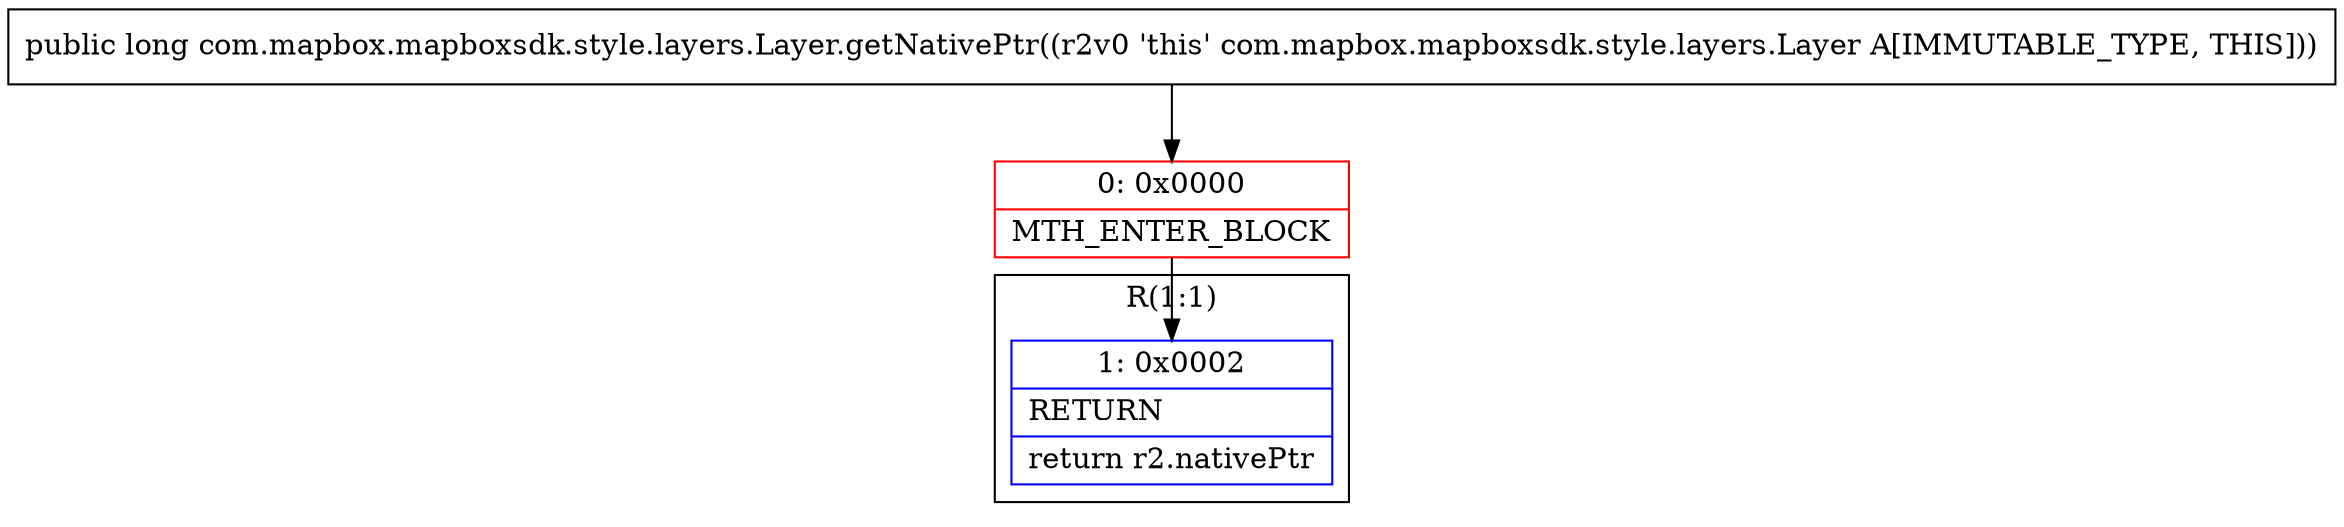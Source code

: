 digraph "CFG forcom.mapbox.mapboxsdk.style.layers.Layer.getNativePtr()J" {
subgraph cluster_Region_2074829507 {
label = "R(1:1)";
node [shape=record,color=blue];
Node_1 [shape=record,label="{1\:\ 0x0002|RETURN\l|return r2.nativePtr\l}"];
}
Node_0 [shape=record,color=red,label="{0\:\ 0x0000|MTH_ENTER_BLOCK\l}"];
MethodNode[shape=record,label="{public long com.mapbox.mapboxsdk.style.layers.Layer.getNativePtr((r2v0 'this' com.mapbox.mapboxsdk.style.layers.Layer A[IMMUTABLE_TYPE, THIS])) }"];
MethodNode -> Node_0;
Node_0 -> Node_1;
}

